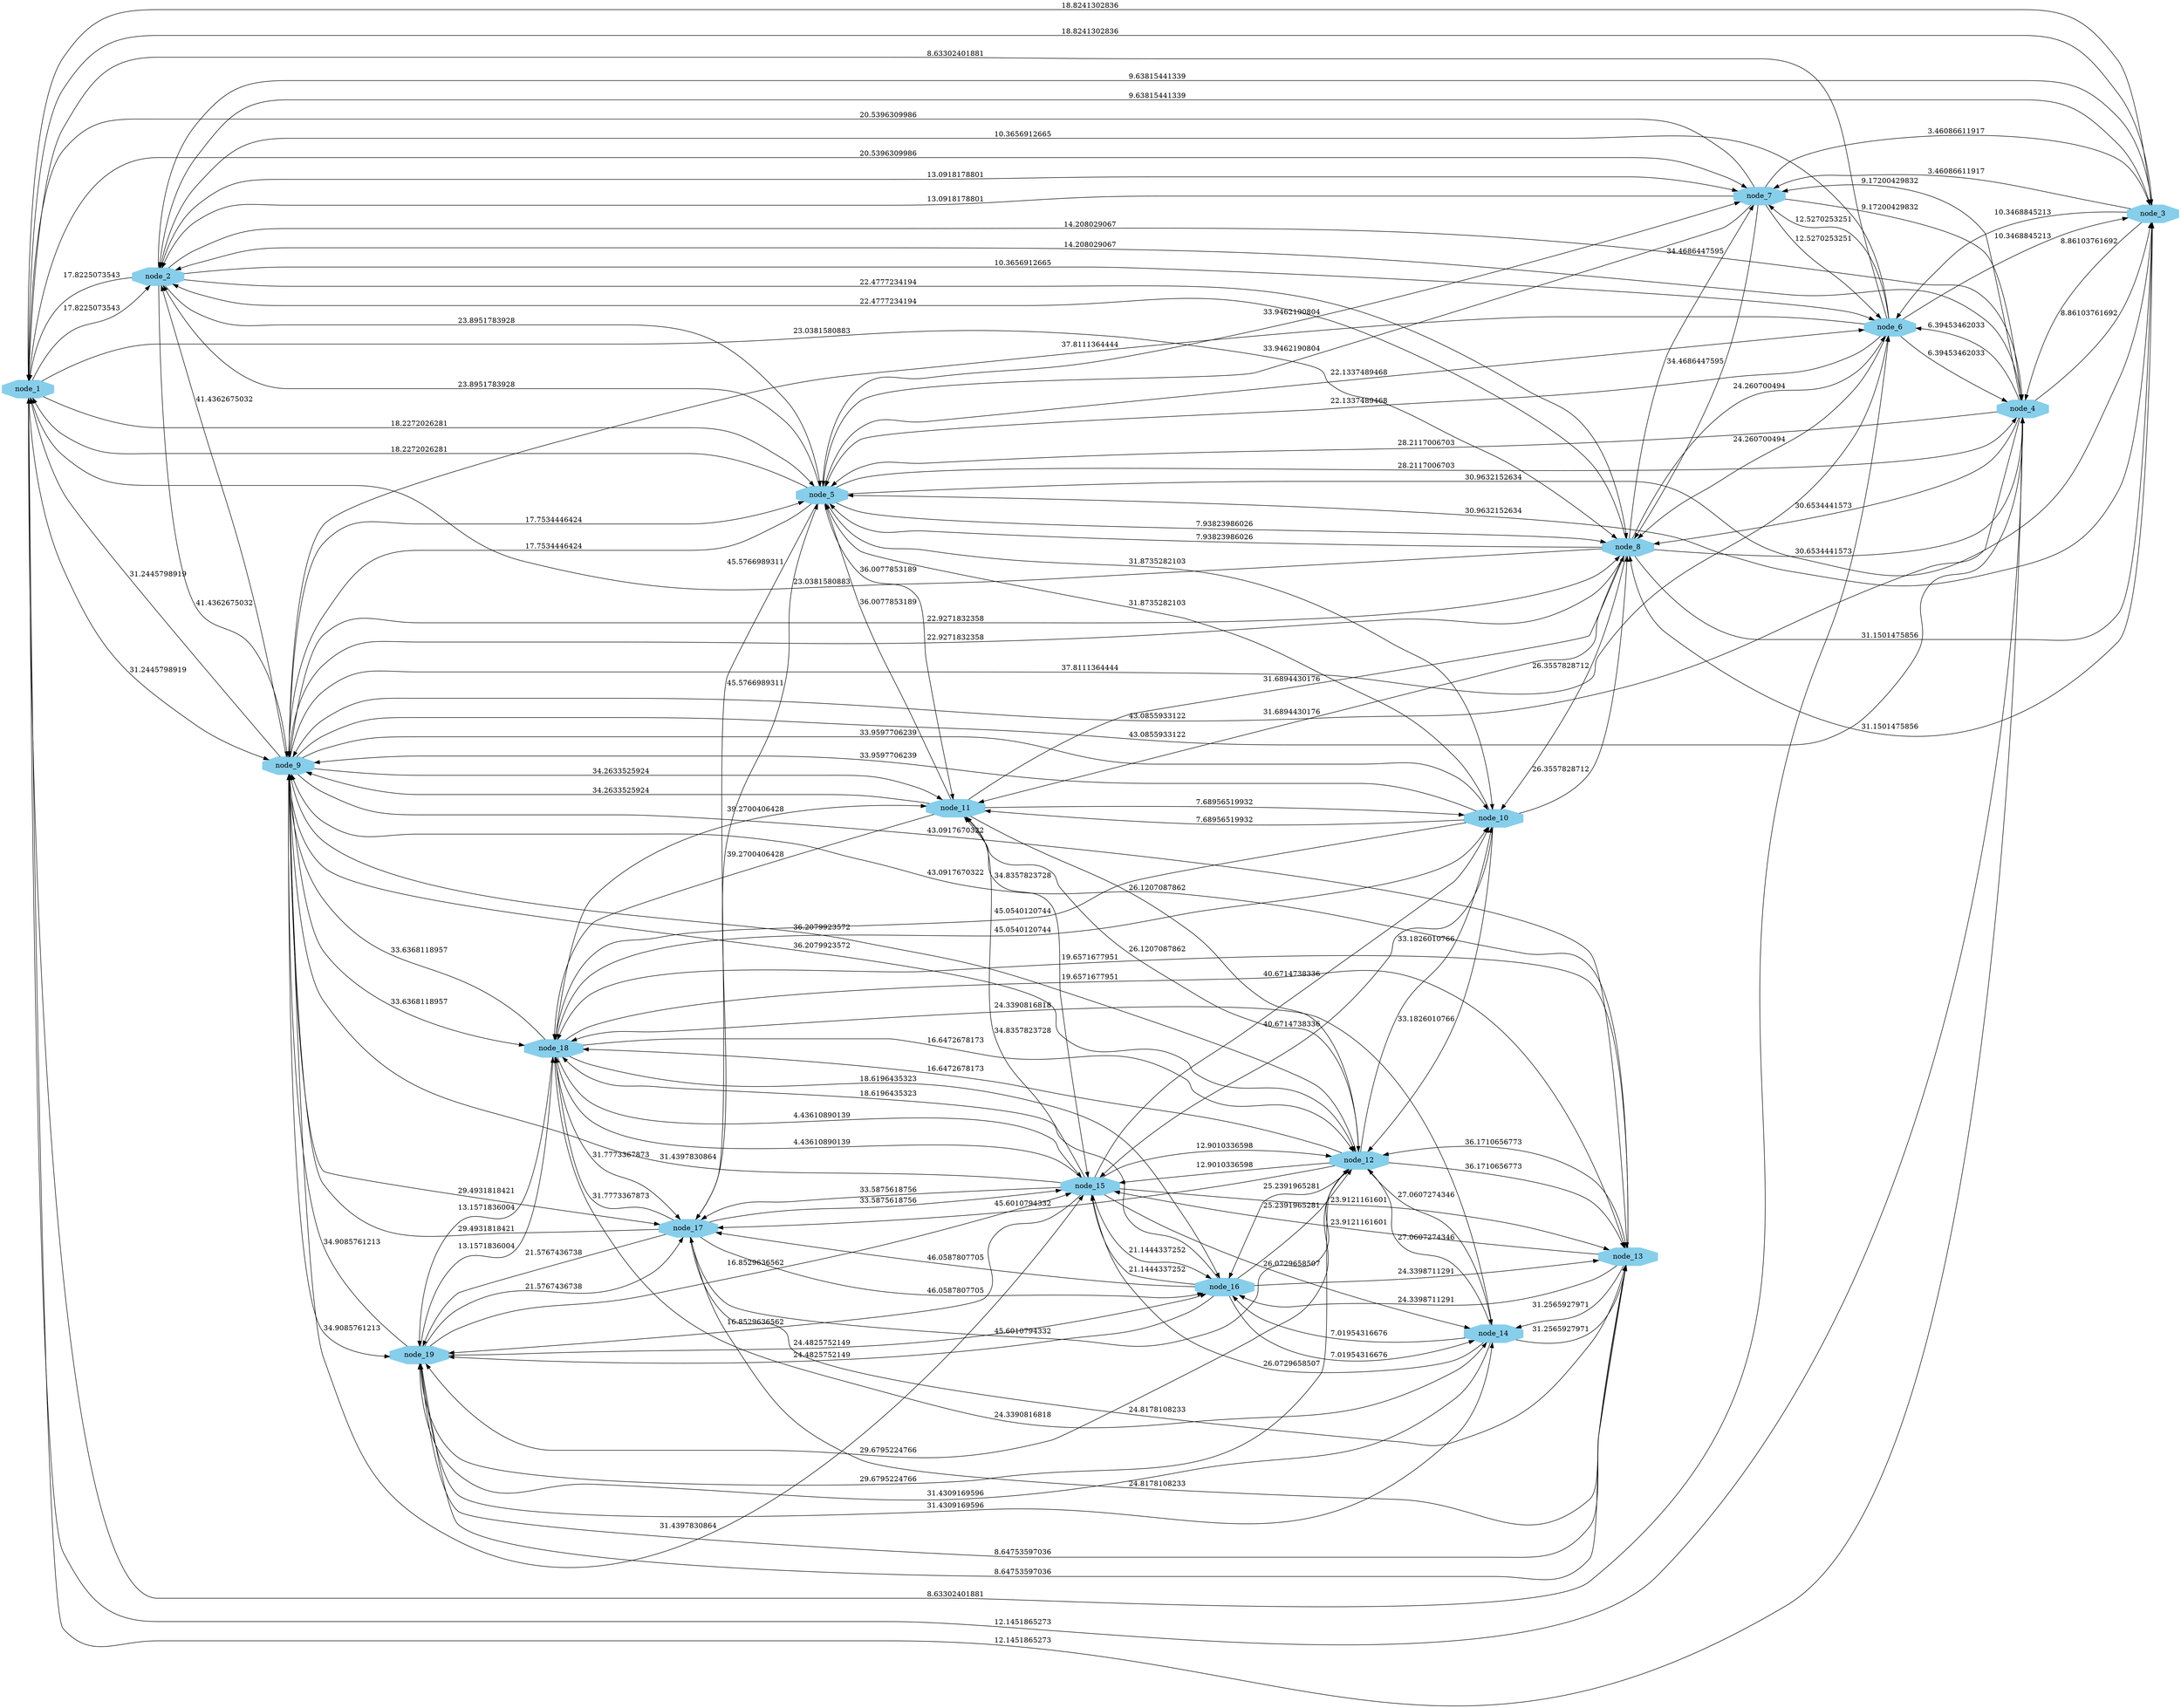 digraph G {
node [width=.3,height=.3,shape=octagon,style=filled,color=skyblue];
overlap="false";
rankdir="LR";
aspect="1";
node_1 [pos="12.3236534571,78.0671964327!"];
node_2 [pos="14.3509148273,95.7740306989!"];
node_3 [pos="4.72494759521,95.2894944837!"];
node_4 [pos="3.58530050981,86.5020493391!"];
node_5 [pos="30.5503108398,78.2081797587!"];
node_6 [pos="9.97858498906,86.3756112989!"];
node_7 [pos="1.26515656475,95.3757517751!"];
node_8 [pos="34.2131977114,85.2508292491!"];
node_9 [pos="39.6880244417,62.9869121768!"];
node_10 [pos="60.1161453432,90.1154561345!"];
node_11 [pos="65.9020078754,85.0505565586!"];
node_12 [pos="75.8353821795,60.8923384449!"];
node_13 [pos="63.322236211,26.9546430281!"];
node_14 [pos="92.0640966521,39.2379671575!"];
node_15 [pos="68.4581914377,50.3086847161!"];
node_16 [pos="85.2677518111,37.4819252808!"];
node_17 [pos="39.3818251744,33.4953198634!"];
node_18 [pos="68.647884157,45.8766334013!"];
node_19 [pos="60.8869247216,35.2521809948!"];
      node_13 -> node_19 [label="8.64753597036"];
      node_13 -> node_9 [label="43.0917670322"];
      node_13 -> node_18 [label="19.6571677951"];
      node_13 -> node_17 [label="24.8178108233"];
      node_13 -> node_16 [label="24.3398711291"];
      node_13 -> node_15 [label="23.9121161601"];
      node_13 -> node_14 [label="31.2565927971"];
      node_13 -> node_12 [label="36.1710656773"];
      node_14 -> node_19 [label="31.4309169596"];
      node_14 -> node_18 [label="24.3390816818"];
      node_14 -> node_16 [label="7.01954316676"];
      node_14 -> node_15 [label="26.0729658507"];
      node_14 -> node_13 [label="31.2565927971"];
      node_14 -> node_12 [label="27.0607274346"];
      node_18 -> node_19 [label="13.1571836004"];
      node_18 -> node_9 [label="33.6368118957"];
      node_18 -> node_17 [label="31.7773367873"];
      node_18 -> node_16 [label="18.6196435323"];
      node_18 -> node_15 [label="4.43610890139"];
      node_18 -> node_14 [label="24.3390816818"];
      node_18 -> node_13 [label="19.6571677951"];
      node_18 -> node_12 [label="16.6472678173"];
      node_18 -> node_11 [label="39.2700406428"];
      node_18 -> node_10 [label="45.0540120744"];
      node_19 -> node_9 [label="34.9085761213"];
      node_19 -> node_18 [label="13.1571836004"];
      node_19 -> node_17 [label="21.5767436738"];
      node_19 -> node_16 [label="24.4825752149"];
      node_19 -> node_15 [label="16.8529636562"];
      node_19 -> node_14 [label="31.4309169596"];
      node_19 -> node_13 [label="8.64753597036"];
      node_19 -> node_12 [label="29.6795224766"];
      node_9 -> node_18 [label="33.6368118957"];
      node_9 -> node_19 [label="34.9085761213"];
      node_9 -> node_8 [label="22.9271832358"];
      node_9 -> node_17 [label="29.4931818421"];
      node_9 -> node_6 [label="37.8111364444"];
      node_9 -> node_5 [label="17.7534446424"];
      node_9 -> node_4 [label="43.0855933122"];
      node_9 -> node_13 [label="43.0917670322"];
      node_9 -> node_2 [label="41.4362675032"];
      node_9 -> node_1 [label="31.2445798919"];
      node_9 -> node_10 [label="33.9597706239"];
      node_9 -> node_11 [label="34.2633525924"];
      node_9 -> node_15 [label="31.4397830864"];
      node_9 -> node_12 [label="36.2079923572"];
      node_8 -> node_9 [label="22.9271832358"];
      node_8 -> node_7 [label="34.4686447595"];
      node_8 -> node_6 [label="24.260700494"];
      node_8 -> node_5 [label="7.93823986026"];
      node_8 -> node_4 [label="30.6534441573"];
      node_8 -> node_3 [label="31.1501475856"];
      node_8 -> node_2 [label="22.4777234194"];
      node_8 -> node_1 [label="23.0381580883"];
      node_8 -> node_10 [label="26.3557828712"];
      node_8 -> node_11 [label="31.6894430176"];
      node_7 -> node_8 [label="34.4686447595"];
      node_7 -> node_6 [label="12.5270253251"];
      node_7 -> node_5 [label="33.9462190804"];
      node_7 -> node_4 [label="9.17200429832"];
      node_7 -> node_3 [label="3.46086611917"];
      node_7 -> node_2 [label="13.0918178801"];
      node_7 -> node_1 [label="20.5396309986"];
      node_6 -> node_9 [label="37.8111364444"];
      node_6 -> node_8 [label="24.260700494"];
      node_6 -> node_7 [label="12.5270253251"];
      node_6 -> node_5 [label="22.1337489468"];
      node_6 -> node_4 [label="6.39453462033"];
      node_6 -> node_3 [label="10.3468845213"];
      node_6 -> node_2 [label="10.3656912665"];
      node_6 -> node_1 [label="8.63302401881"];
      node_5 -> node_9 [label="17.7534446424"];
      node_5 -> node_8 [label="7.93823986026"];
      node_5 -> node_7 [label="33.9462190804"];
      node_5 -> node_6 [label="22.1337489468"];
      node_5 -> node_4 [label="28.2117006703"];
      node_5 -> node_3 [label="30.9632152634"];
      node_5 -> node_2 [label="23.8951783928"];
      node_5 -> node_1 [label="18.2272026281"];
      node_5 -> node_10 [label="31.8735282103"];
      node_5 -> node_17 [label="45.5766989311"];
      node_5 -> node_11 [label="36.0077853189"];
      node_4 -> node_9 [label="43.0855933122"];
      node_4 -> node_8 [label="30.6534441573"];
      node_4 -> node_7 [label="9.17200429832"];
      node_4 -> node_6 [label="6.39453462033"];
      node_4 -> node_5 [label="28.2117006703"];
      node_4 -> node_3 [label="8.86103761692"];
      node_4 -> node_2 [label="14.208029067"];
      node_4 -> node_1 [label="12.1451865273"];
      node_3 -> node_8 [label="31.1501475856"];
      node_3 -> node_7 [label="3.46086611917"];
      node_3 -> node_6 [label="10.3468845213"];
      node_3 -> node_5 [label="30.9632152634"];
      node_3 -> node_4 [label="8.86103761692"];
      node_3 -> node_2 [label="9.63815441339"];
      node_3 -> node_1 [label="18.8241302836"];
      node_2 -> node_9 [label="41.4362675032"];
      node_2 -> node_8 [label="22.4777234194"];
      node_2 -> node_7 [label="13.0918178801"];
      node_2 -> node_6 [label="10.3656912665"];
      node_2 -> node_5 [label="23.8951783928"];
      node_2 -> node_4 [label="14.208029067"];
      node_2 -> node_3 [label="9.63815441339"];
      node_2 -> node_1 [label="17.8225073543"];
      node_1 -> node_9 [label="31.2445798919"];
      node_1 -> node_8 [label="23.0381580883"];
      node_1 -> node_7 [label="20.5396309986"];
      node_1 -> node_6 [label="8.63302401881"];
      node_1 -> node_5 [label="18.2272026281"];
      node_1 -> node_4 [label="12.1451865273"];
      node_1 -> node_3 [label="18.8241302836"];
      node_1 -> node_2 [label="17.8225073543"];
      node_10 -> node_9 [label="33.9597706239"];
      node_10 -> node_8 [label="26.3557828712"];
      node_10 -> node_15 [label="40.6714738336"];
      node_10 -> node_18 [label="45.0540120744"];
      node_10 -> node_12 [label="33.1826010766"];
      node_10 -> node_11 [label="7.68956519932"];
      node_10 -> node_5 [label="31.8735282103"];
      node_17 -> node_19 [label="21.5767436738"];
      node_17 -> node_9 [label="29.4931818421"];
      node_17 -> node_18 [label="31.7773367873"];
      node_17 -> node_16 [label="46.0587807705"];
      node_17 -> node_5 [label="45.5766989311"];
      node_17 -> node_13 [label="24.8178108233"];
      node_17 -> node_12 [label="45.6010794332"];
      node_17 -> node_15 [label="33.5875618756"];
      node_11 -> node_9 [label="34.2633525924"];
      node_11 -> node_8 [label="31.6894430176"];
      node_11 -> node_15 [label="34.8357823728"];
      node_11 -> node_18 [label="39.2700406428"];
      node_11 -> node_12 [label="26.1207087862"];
      node_11 -> node_10 [label="7.68956519932"];
      node_11 -> node_5 [label="36.0077853189"];
      node_16 -> node_19 [label="24.4825752149"];
      node_16 -> node_18 [label="18.6196435323"];
      node_16 -> node_17 [label="46.0587807705"];
      node_16 -> node_15 [label="21.1444337252"];
      node_16 -> node_14 [label="7.01954316676"];
      node_16 -> node_13 [label="24.3398711291"];
      node_16 -> node_12 [label="25.2391965281"];
      node_15 -> node_19 [label="16.8529636562"];
      node_15 -> node_9 [label="31.4397830864"];
      node_15 -> node_18 [label="4.43610890139"];
      node_15 -> node_17 [label="33.5875618756"];
      node_15 -> node_16 [label="21.1444337252"];
      node_15 -> node_14 [label="26.0729658507"];
      node_15 -> node_13 [label="23.9121161601"];
      node_15 -> node_12 [label="12.9010336598"];
      node_15 -> node_11 [label="34.8357823728"];
      node_15 -> node_10 [label="40.6714738336"];
      node_12 -> node_19 [label="29.6795224766"];
      node_12 -> node_9 [label="36.2079923572"];
      node_12 -> node_18 [label="16.6472678173"];
      node_12 -> node_17 [label="45.6010794332"];
      node_12 -> node_16 [label="25.2391965281"];
      node_12 -> node_15 [label="12.9010336598"];
      node_12 -> node_14 [label="27.0607274346"];
      node_12 -> node_13 [label="36.1710656773"];
      node_12 -> node_11 [label="26.1207087862"];
      node_12 -> node_10 [label="33.1826010766"];
}